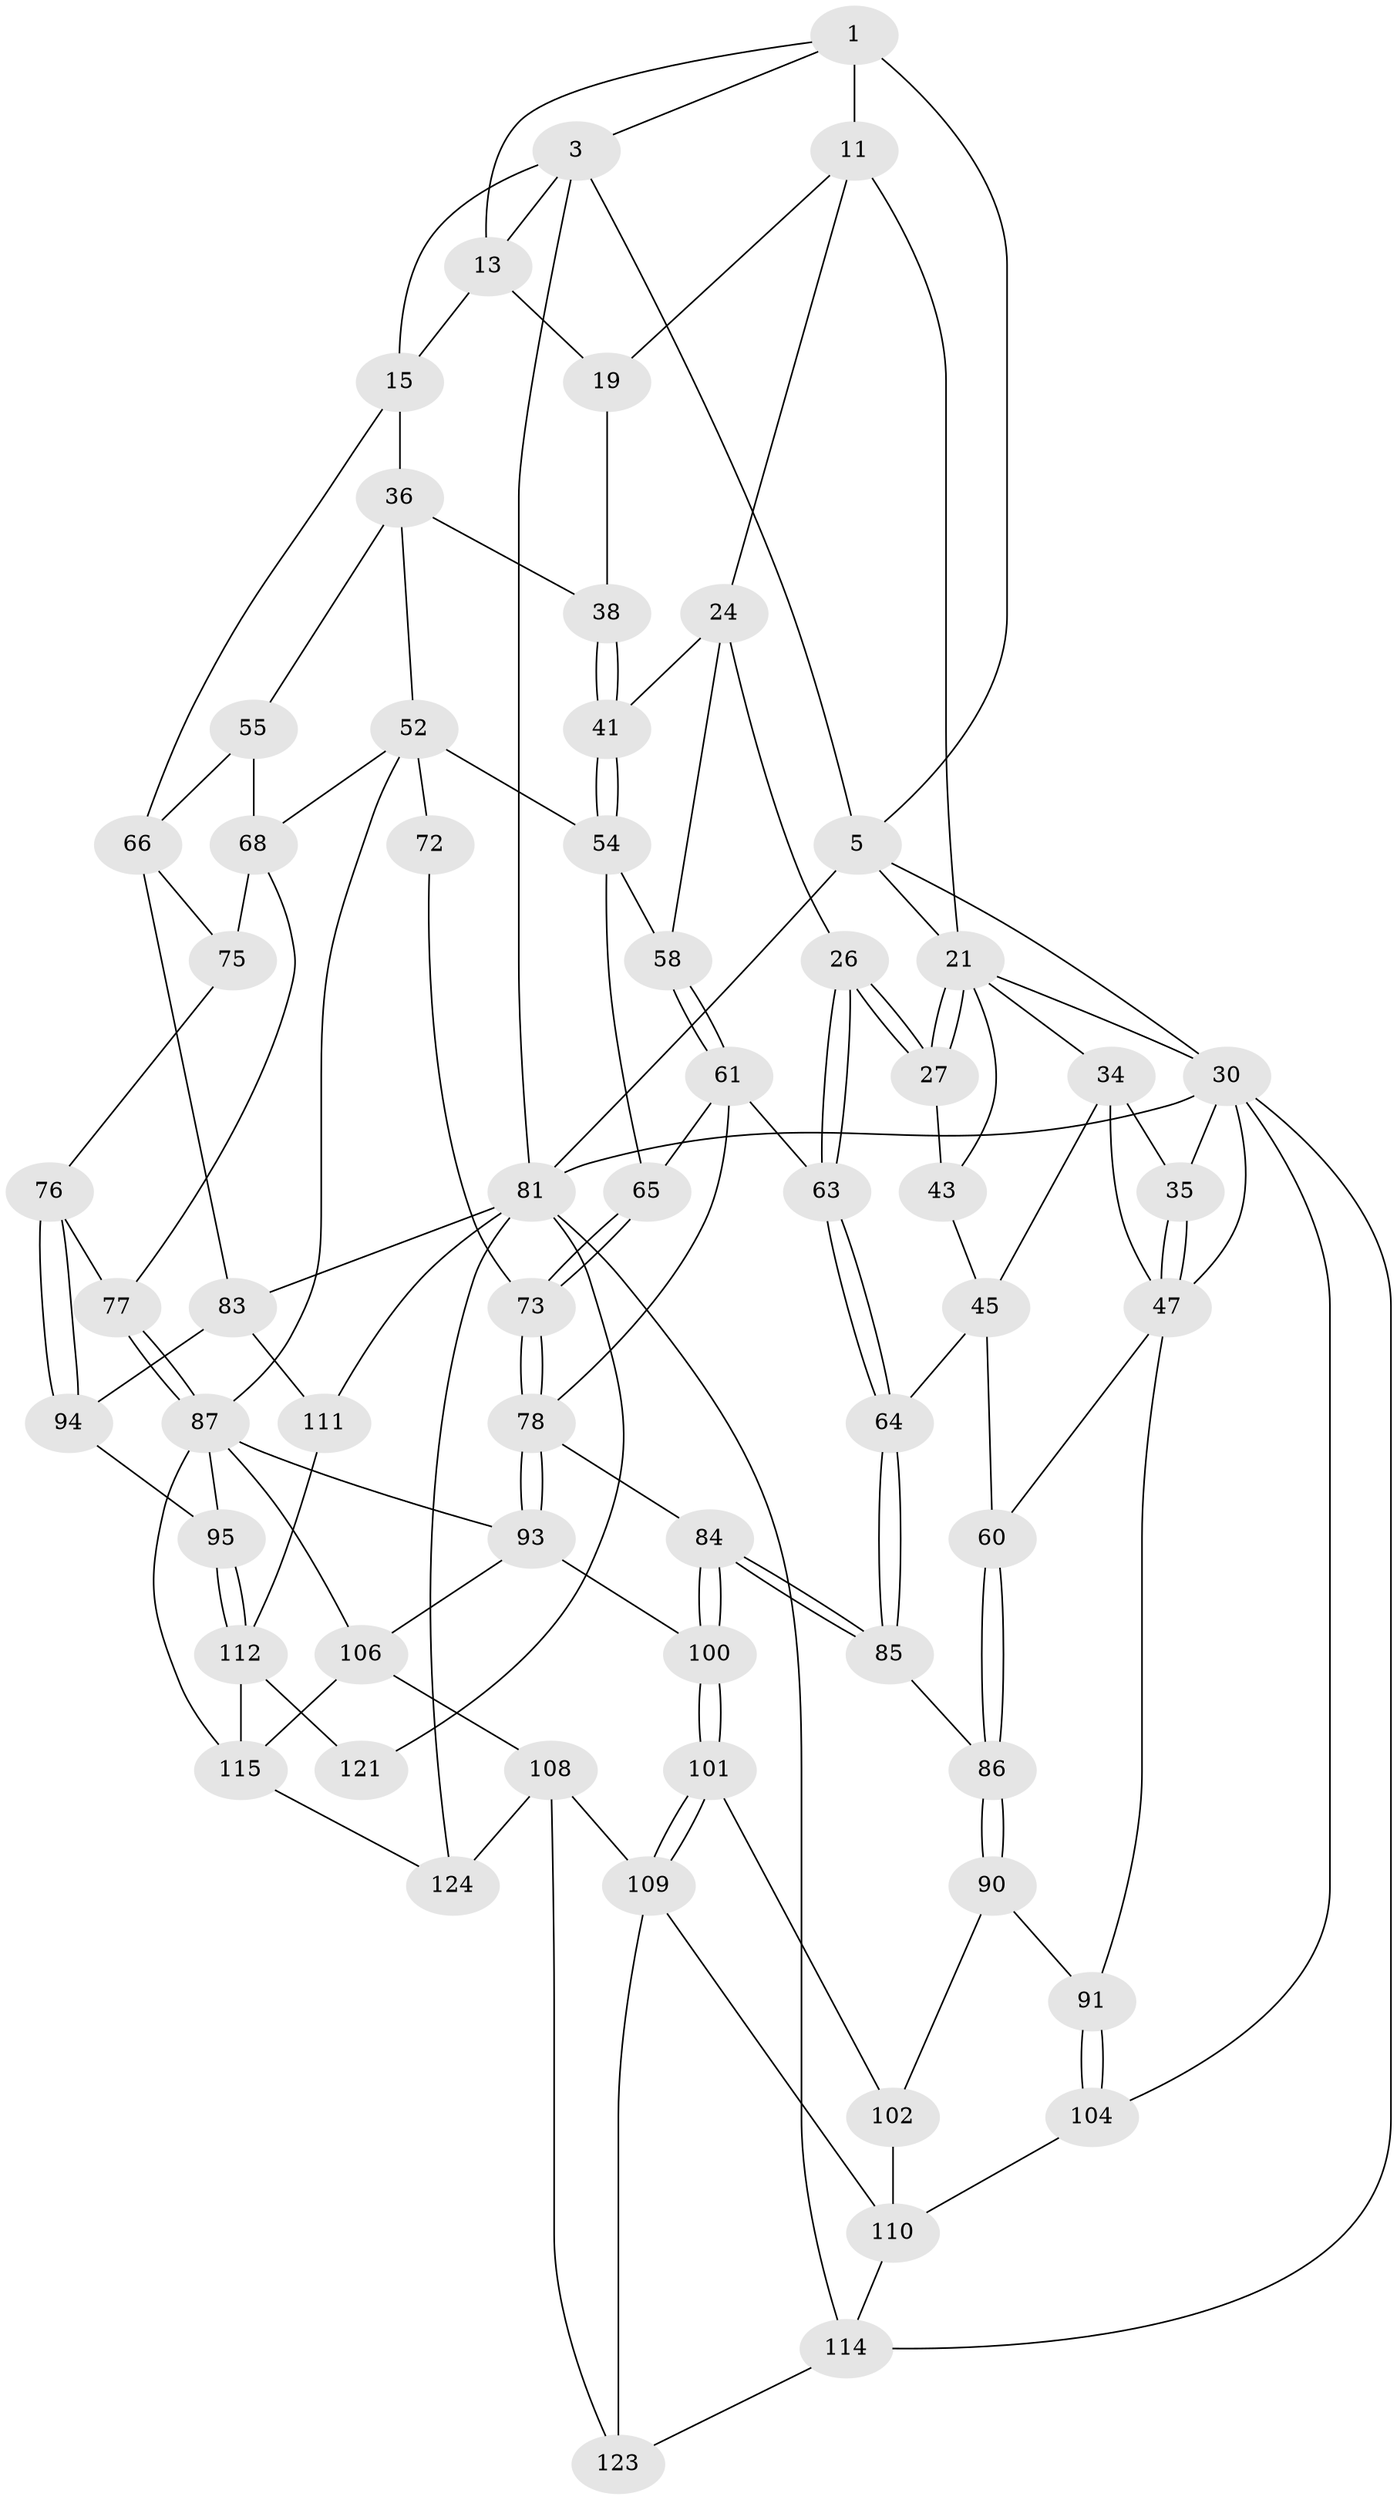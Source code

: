 // original degree distribution, {3: 0.015873015873015872, 4: 0.21428571428571427, 6: 0.1984126984126984, 5: 0.5714285714285714}
// Generated by graph-tools (version 1.1) at 2025/27/03/15/25 16:27:57]
// undirected, 63 vertices, 138 edges
graph export_dot {
graph [start="1"]
  node [color=gray90,style=filled];
  1 [pos="+0.3128512917431051+0",super="+2+7"];
  3 [pos="+0.7684847437049344+0",super="+12+4"];
  5 [pos="+0+0",super="+6"];
  11 [pos="+0.454484100835475+0.07132083328301303",super="+17"];
  13 [pos="+0.6477480719291867+0.14196805728374862",super="+29+14"];
  15 [pos="+1+0.04517748140223696",super="+16+39"];
  19 [pos="+0.5550439020269295+0.2077350927097772",super="+32"];
  21 [pos="+0.3777926299591692+0.3223809399803658",super="+22"];
  24 [pos="+0.5248102294568313+0.2932284658606451",super="+25"];
  26 [pos="+0.4070163893253608+0.3628055211657902"];
  27 [pos="+0.4005267721792677+0.3614210269787508",super="+42"];
  30 [pos="+0+0",super="+50+31"];
  34 [pos="+0.16920914698868264+0.29078266246313206",super="+46"];
  35 [pos="+0.04071614851525674+0.2885016816479219"];
  36 [pos="+0.8872144967782349+0.3204950215009515",super="+40+37"];
  38 [pos="+0.711816858117518+0.31870767961033997"];
  41 [pos="+0.6745490468240631+0.35710690611179263"];
  43 [pos="+0.1933537834202861+0.2977095275004176",super="+44"];
  45 [pos="+0.2551838901232155+0.45383895128782226",super="+59"];
  47 [pos="+0.07968111881483438+0.38443732943705267",super="+48"];
  52 [pos="+0.7291209722883907+0.4974704543714345",super="+53+70"];
  54 [pos="+0.6939330355941967+0.4726158793953285",super="+57"];
  55 [pos="+0.9227047819380941+0.46741622312840875",super="+67+56"];
  58 [pos="+0.5397716865887605+0.43937169350861377"];
  60 [pos="+0.1600373797694266+0.514223790695966"];
  61 [pos="+0.523932479614278+0.5470156181554505",super="+62"];
  63 [pos="+0.43147590078793097+0.5433085304343568"];
  64 [pos="+0.31912430825236726+0.5659302401619082"];
  65 [pos="+0.5388641678473485+0.5587531255867682"];
  66 [pos="+1+0.5658163966993084",super="+74"];
  68 [pos="+0.867351838497404+0.5304991510061194",super="+69+71"];
  72 [pos="+0.6338848092786484+0.5798853185015669"];
  73 [pos="+0.580245119107641+0.6082853699998335"];
  75 [pos="+0.9158884139067708+0.6299836916679982"];
  76 [pos="+0.8972985271440327+0.6334648276593339"];
  77 [pos="+0.8666778034426288+0.6179014469180724"];
  78 [pos="+0.5556097420998832+0.6890529389596322",super="+79"];
  81 [pos="+1+1",super="+126+82+98"];
  83 [pos="+1+0.9774639221662018",super="+96"];
  84 [pos="+0.34541729586819936+0.699837888885604"];
  85 [pos="+0.3154311310545377+0.6854526575951925"];
  86 [pos="+0.24452894413497434+0.6958111873722717"];
  87 [pos="+0.7597489392938023+0.7669766721026194",super="+88"];
  90 [pos="+0.1974339858240912+0.737215915097837"];
  91 [pos="+0.1506428188592267+0.7274767259071835"];
  93 [pos="+0.5602323139531128+0.7046910328525994",super="+99"];
  94 [pos="+0.9291150812283843+0.7428971714529312"];
  95 [pos="+0.8034934978329712+0.7803476078234624"];
  100 [pos="+0.36313080355387284+0.7370395761434118"];
  101 [pos="+0.35854781853401296+0.8514696801538066"];
  102 [pos="+0.2592238911084558+0.8728093092452794",super="+103"];
  104 [pos="+0.07634857202441538+0.8034453072105971"];
  106 [pos="+0.5734972015147357+0.8909061962634786",super="+107"];
  108 [pos="+0.46416548806603247+0.91176149188927",super="+125"];
  109 [pos="+0.4161548626071366+0.8975182148137779",super="+119"];
  110 [pos="+0.1583687727170894+0.8310292250885701",super="+113"];
  111 [pos="+0.9145979415192569+0.8864561742998025"];
  112 [pos="+0.8978246254540898+0.8807221911462131",super="+118"];
  114 [pos="+0.07623461926843049+0.8974225768874524",super="+122"];
  115 [pos="+0.735994993256326+0.9342805252999351",super="+116"];
  121 [pos="+0.7469224891277981+0.9824334413839207"];
  123 [pos="+0.21293039327897864+1"];
  124 [pos="+0.6021752782371645+1"];
  1 -- 3;
  1 -- 11 [weight=3];
  1 -- 5;
  1 -- 13;
  3 -- 13;
  3 -- 15 [weight=2];
  3 -- 81;
  3 -- 5;
  5 -- 30;
  5 -- 81;
  5 -- 21;
  11 -- 19;
  11 -- 21;
  11 -- 24;
  13 -- 15;
  13 -- 19 [weight=2];
  15 -- 36 [weight=2];
  15 -- 66;
  19 -- 38;
  21 -- 27;
  21 -- 27;
  21 -- 34;
  21 -- 43;
  21 -- 30;
  24 -- 41;
  24 -- 26;
  24 -- 58;
  26 -- 27;
  26 -- 27;
  26 -- 63;
  26 -- 63;
  27 -- 43 [weight=2];
  30 -- 81;
  30 -- 114;
  30 -- 104;
  30 -- 47;
  30 -- 35;
  34 -- 35;
  34 -- 45;
  34 -- 47;
  35 -- 47;
  35 -- 47;
  36 -- 55 [weight=2];
  36 -- 38;
  36 -- 52;
  38 -- 41;
  38 -- 41;
  41 -- 54;
  41 -- 54;
  43 -- 45;
  45 -- 64;
  45 -- 60;
  47 -- 91;
  47 -- 60;
  52 -- 72 [weight=2];
  52 -- 54;
  52 -- 68;
  52 -- 87;
  54 -- 65;
  54 -- 58;
  55 -- 66;
  55 -- 68 [weight=2];
  58 -- 61;
  58 -- 61;
  60 -- 86;
  60 -- 86;
  61 -- 65;
  61 -- 63;
  61 -- 78;
  63 -- 64;
  63 -- 64;
  64 -- 85;
  64 -- 85;
  65 -- 73;
  65 -- 73;
  66 -- 75;
  66 -- 83;
  68 -- 77;
  68 -- 75;
  72 -- 73;
  73 -- 78;
  73 -- 78;
  75 -- 76;
  76 -- 77;
  76 -- 94;
  76 -- 94;
  77 -- 87;
  77 -- 87;
  78 -- 93;
  78 -- 93;
  78 -- 84;
  81 -- 124;
  81 -- 121 [weight=2];
  81 -- 83;
  81 -- 111;
  81 -- 114;
  83 -- 94;
  83 -- 111;
  84 -- 85;
  84 -- 85;
  84 -- 100;
  84 -- 100;
  85 -- 86;
  86 -- 90;
  86 -- 90;
  87 -- 95;
  87 -- 115;
  87 -- 106;
  87 -- 93;
  90 -- 91;
  90 -- 102;
  91 -- 104;
  91 -- 104;
  93 -- 106;
  93 -- 100;
  94 -- 95;
  95 -- 112;
  95 -- 112;
  100 -- 101;
  100 -- 101;
  101 -- 102;
  101 -- 109;
  101 -- 109;
  102 -- 110 [weight=2];
  104 -- 110;
  106 -- 108;
  106 -- 115;
  108 -- 109;
  108 -- 124;
  108 -- 123;
  109 -- 123;
  109 -- 110;
  110 -- 114;
  111 -- 112;
  112 -- 121;
  112 -- 115;
  114 -- 123;
  115 -- 124;
}
